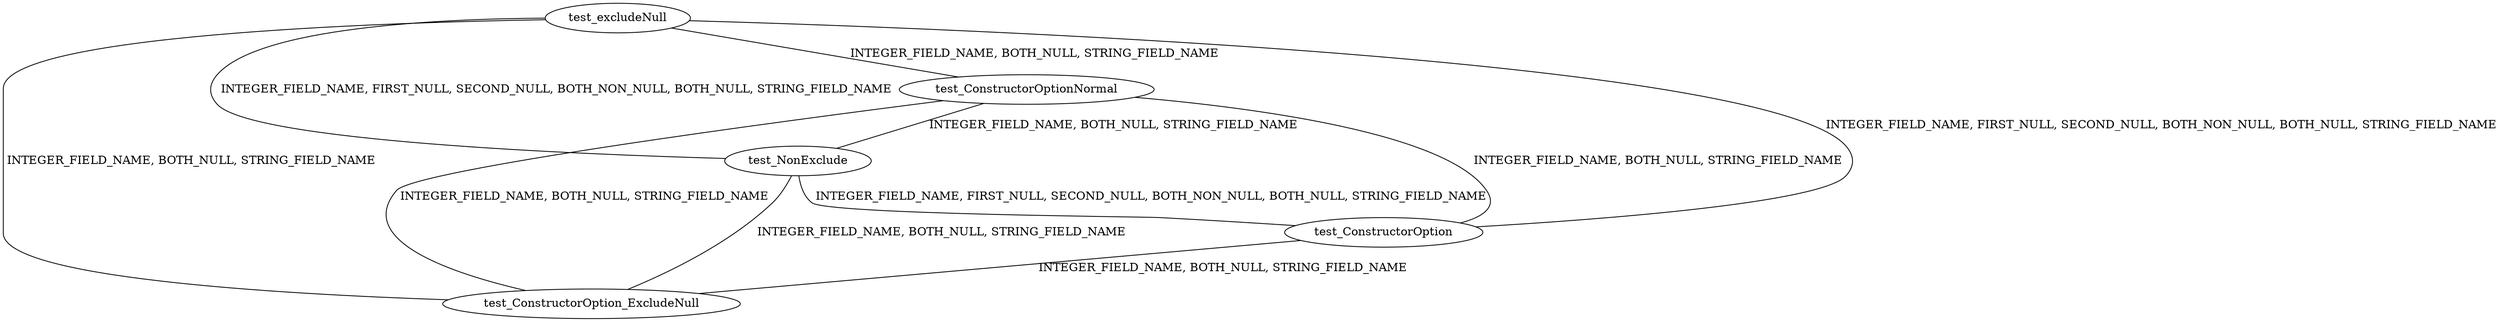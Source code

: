 digraph G {
test_excludeNull;
test_ConstructorOptionNormal;
test_NonExclude;
test_ConstructorOption;
test_ConstructorOption_ExcludeNull;
test_excludeNull -> test_ConstructorOptionNormal [label=" INTEGER_FIELD_NAME, BOTH_NULL, STRING_FIELD_NAME", dir=none];
test_excludeNull -> test_NonExclude [label=" INTEGER_FIELD_NAME, FIRST_NULL, SECOND_NULL, BOTH_NON_NULL, BOTH_NULL, STRING_FIELD_NAME", dir=none];
test_excludeNull -> test_ConstructorOption [label=" INTEGER_FIELD_NAME, FIRST_NULL, SECOND_NULL, BOTH_NON_NULL, BOTH_NULL, STRING_FIELD_NAME", dir=none];
test_excludeNull -> test_ConstructorOption_ExcludeNull [label=" INTEGER_FIELD_NAME, BOTH_NULL, STRING_FIELD_NAME", dir=none];
test_ConstructorOptionNormal -> test_NonExclude [label=" INTEGER_FIELD_NAME, BOTH_NULL, STRING_FIELD_NAME", dir=none];
test_ConstructorOptionNormal -> test_ConstructorOption [label=" INTEGER_FIELD_NAME, BOTH_NULL, STRING_FIELD_NAME", dir=none];
test_ConstructorOptionNormal -> test_ConstructorOption_ExcludeNull [label=" INTEGER_FIELD_NAME, BOTH_NULL, STRING_FIELD_NAME", dir=none];
test_NonExclude -> test_ConstructorOption [label=" INTEGER_FIELD_NAME, FIRST_NULL, SECOND_NULL, BOTH_NON_NULL, BOTH_NULL, STRING_FIELD_NAME", dir=none];
test_NonExclude -> test_ConstructorOption_ExcludeNull [label=" INTEGER_FIELD_NAME, BOTH_NULL, STRING_FIELD_NAME", dir=none];
test_ConstructorOption -> test_ConstructorOption_ExcludeNull [label=" INTEGER_FIELD_NAME, BOTH_NULL, STRING_FIELD_NAME", dir=none];
}